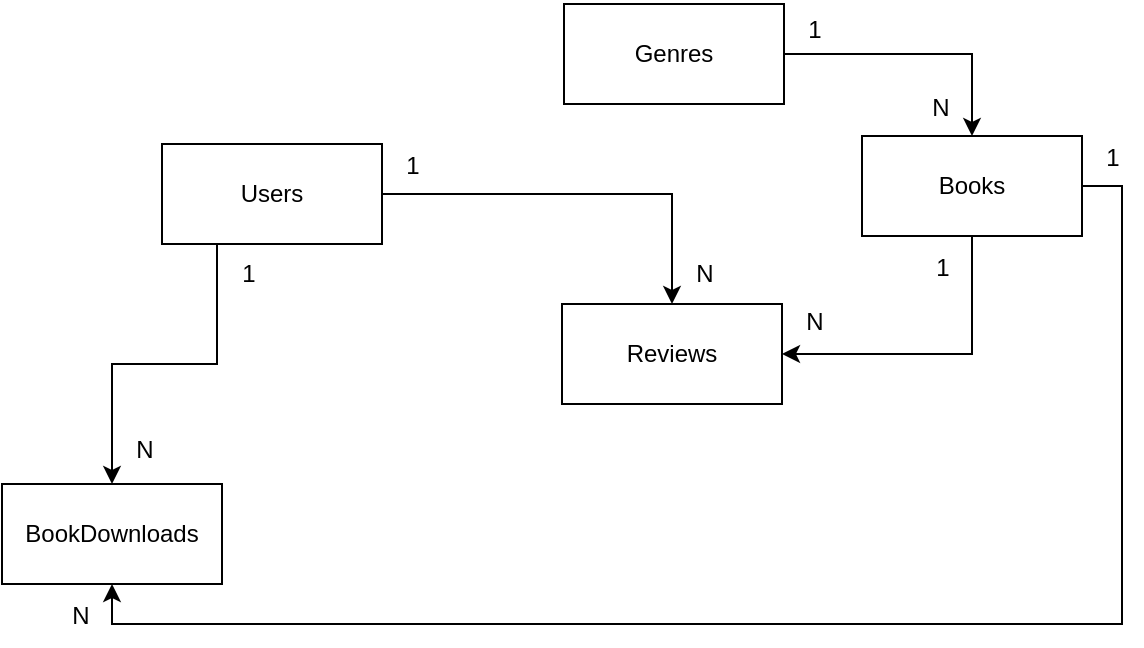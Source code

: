 <mxfile version="24.6.1" type="device">
  <diagram id="pTLGZq7qyp4XZ5Yoambq" name="Страница — 2">
    <mxGraphModel dx="1290" dy="1798" grid="1" gridSize="10" guides="1" tooltips="1" connect="1" arrows="1" fold="1" page="1" pageScale="1" pageWidth="827" pageHeight="1169" math="0" shadow="0">
      <root>
        <mxCell id="0" />
        <mxCell id="1" parent="0" />
        <mxCell id="7THwGTHfOE4JQq3ZWJoE-19" style="edgeStyle=orthogonalEdgeStyle;rounded=0;orthogonalLoop=1;jettySize=auto;html=1;exitX=1;exitY=0.5;exitDx=0;exitDy=0;" edge="1" parent="1" source="7THwGTHfOE4JQq3ZWJoE-1" target="7THwGTHfOE4JQq3ZWJoE-3">
          <mxGeometry relative="1" as="geometry" />
        </mxCell>
        <mxCell id="7THwGTHfOE4JQq3ZWJoE-1" value="Genres" style="html=1;whiteSpace=wrap;" vertex="1" parent="1">
          <mxGeometry x="491" y="-110" width="110" height="50" as="geometry" />
        </mxCell>
        <mxCell id="7THwGTHfOE4JQq3ZWJoE-2" value="BookDownloads" style="html=1;whiteSpace=wrap;" vertex="1" parent="1">
          <mxGeometry x="210" y="130" width="110" height="50" as="geometry" />
        </mxCell>
        <mxCell id="7THwGTHfOE4JQq3ZWJoE-13" style="edgeStyle=orthogonalEdgeStyle;rounded=0;orthogonalLoop=1;jettySize=auto;html=1;exitX=0.5;exitY=1;exitDx=0;exitDy=0;entryX=1;entryY=0.5;entryDx=0;entryDy=0;" edge="1" parent="1" source="7THwGTHfOE4JQq3ZWJoE-3" target="7THwGTHfOE4JQq3ZWJoE-5">
          <mxGeometry relative="1" as="geometry" />
        </mxCell>
        <mxCell id="7THwGTHfOE4JQq3ZWJoE-16" style="edgeStyle=orthogonalEdgeStyle;rounded=0;orthogonalLoop=1;jettySize=auto;html=1;exitX=1;exitY=0.5;exitDx=0;exitDy=0;entryX=0.5;entryY=1;entryDx=0;entryDy=0;" edge="1" parent="1" source="7THwGTHfOE4JQq3ZWJoE-3" target="7THwGTHfOE4JQq3ZWJoE-2">
          <mxGeometry relative="1" as="geometry" />
        </mxCell>
        <mxCell id="7THwGTHfOE4JQq3ZWJoE-3" value="Books" style="html=1;whiteSpace=wrap;" vertex="1" parent="1">
          <mxGeometry x="640" y="-44" width="110" height="50" as="geometry" />
        </mxCell>
        <mxCell id="7THwGTHfOE4JQq3ZWJoE-10" style="edgeStyle=orthogonalEdgeStyle;rounded=0;orthogonalLoop=1;jettySize=auto;html=1;exitX=0.25;exitY=1;exitDx=0;exitDy=0;" edge="1" parent="1" source="7THwGTHfOE4JQq3ZWJoE-4" target="7THwGTHfOE4JQq3ZWJoE-2">
          <mxGeometry relative="1" as="geometry" />
        </mxCell>
        <mxCell id="7THwGTHfOE4JQq3ZWJoE-4" value="Users" style="html=1;whiteSpace=wrap;" vertex="1" parent="1">
          <mxGeometry x="290" y="-40" width="110" height="50" as="geometry" />
        </mxCell>
        <mxCell id="7THwGTHfOE4JQq3ZWJoE-5" value="Reviews" style="html=1;whiteSpace=wrap;" vertex="1" parent="1">
          <mxGeometry x="490" y="40" width="110" height="50" as="geometry" />
        </mxCell>
        <mxCell id="7THwGTHfOE4JQq3ZWJoE-7" style="edgeStyle=orthogonalEdgeStyle;rounded=0;orthogonalLoop=1;jettySize=auto;html=1;exitX=1;exitY=0.5;exitDx=0;exitDy=0;entryX=0.5;entryY=0;entryDx=0;entryDy=0;" edge="1" parent="1" source="7THwGTHfOE4JQq3ZWJoE-4" target="7THwGTHfOE4JQq3ZWJoE-5">
          <mxGeometry relative="1" as="geometry" />
        </mxCell>
        <mxCell id="7THwGTHfOE4JQq3ZWJoE-8" value="1" style="text;html=1;align=center;verticalAlign=middle;resizable=0;points=[];autosize=1;strokeColor=none;fillColor=none;" vertex="1" parent="1">
          <mxGeometry x="400" y="-44" width="30" height="30" as="geometry" />
        </mxCell>
        <mxCell id="7THwGTHfOE4JQq3ZWJoE-9" value="N" style="text;html=1;align=center;verticalAlign=middle;resizable=0;points=[];autosize=1;strokeColor=none;fillColor=none;" vertex="1" parent="1">
          <mxGeometry x="546" y="10" width="30" height="30" as="geometry" />
        </mxCell>
        <mxCell id="7THwGTHfOE4JQq3ZWJoE-11" value="1" style="text;html=1;align=center;verticalAlign=middle;resizable=0;points=[];autosize=1;strokeColor=none;fillColor=none;" vertex="1" parent="1">
          <mxGeometry x="318" y="10" width="30" height="30" as="geometry" />
        </mxCell>
        <mxCell id="7THwGTHfOE4JQq3ZWJoE-12" value="N" style="text;html=1;align=center;verticalAlign=middle;resizable=0;points=[];autosize=1;strokeColor=none;fillColor=none;" vertex="1" parent="1">
          <mxGeometry x="266" y="98" width="30" height="30" as="geometry" />
        </mxCell>
        <mxCell id="7THwGTHfOE4JQq3ZWJoE-14" value="1" style="text;html=1;align=center;verticalAlign=middle;resizable=0;points=[];autosize=1;strokeColor=none;fillColor=none;" vertex="1" parent="1">
          <mxGeometry x="665" y="7" width="30" height="30" as="geometry" />
        </mxCell>
        <mxCell id="7THwGTHfOE4JQq3ZWJoE-15" value="N" style="text;html=1;align=center;verticalAlign=middle;resizable=0;points=[];autosize=1;strokeColor=none;fillColor=none;" vertex="1" parent="1">
          <mxGeometry x="601" y="34" width="30" height="30" as="geometry" />
        </mxCell>
        <mxCell id="7THwGTHfOE4JQq3ZWJoE-17" value="1" style="text;html=1;align=center;verticalAlign=middle;resizable=0;points=[];autosize=1;strokeColor=none;fillColor=none;" vertex="1" parent="1">
          <mxGeometry x="750" y="-48" width="30" height="30" as="geometry" />
        </mxCell>
        <mxCell id="7THwGTHfOE4JQq3ZWJoE-18" value="N" style="text;html=1;align=center;verticalAlign=middle;resizable=0;points=[];autosize=1;strokeColor=none;fillColor=none;" vertex="1" parent="1">
          <mxGeometry x="234" y="181" width="30" height="30" as="geometry" />
        </mxCell>
        <mxCell id="7THwGTHfOE4JQq3ZWJoE-20" value="1" style="text;html=1;align=center;verticalAlign=middle;resizable=0;points=[];autosize=1;strokeColor=none;fillColor=none;" vertex="1" parent="1">
          <mxGeometry x="601" y="-112" width="30" height="30" as="geometry" />
        </mxCell>
        <mxCell id="7THwGTHfOE4JQq3ZWJoE-21" value="N" style="text;html=1;align=center;verticalAlign=middle;resizable=0;points=[];autosize=1;strokeColor=none;fillColor=none;" vertex="1" parent="1">
          <mxGeometry x="664" y="-73" width="30" height="30" as="geometry" />
        </mxCell>
      </root>
    </mxGraphModel>
  </diagram>
</mxfile>
